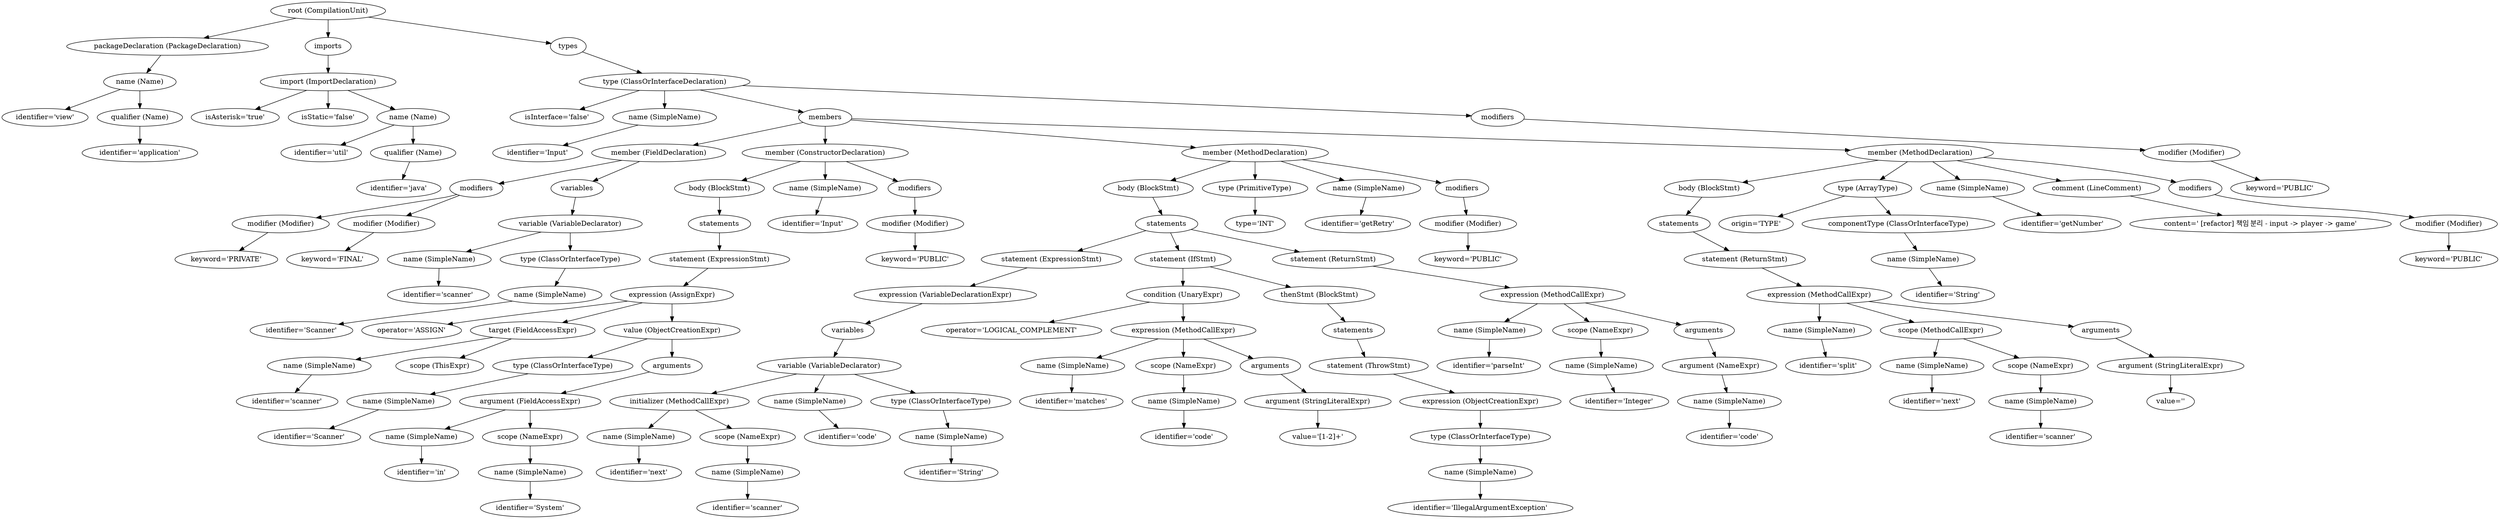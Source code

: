 digraph {
n0 [label="root (CompilationUnit)"];
n1 [label="packageDeclaration (PackageDeclaration)"];
n0 -> n1;
n2 [label="name (Name)"];
n1 -> n2;
n3 [label="identifier='view'"];
n2 -> n3;
n4 [label="qualifier (Name)"];
n2 -> n4;
n5 [label="identifier='application'"];
n4 -> n5;
n6 [label="imports"];
n0 -> n6;
n7 [label="import (ImportDeclaration)"];
n6 -> n7;
n8 [label="isAsterisk='true'"];
n7 -> n8;
n9 [label="isStatic='false'"];
n7 -> n9;
n10 [label="name (Name)"];
n7 -> n10;
n11 [label="identifier='util'"];
n10 -> n11;
n12 [label="qualifier (Name)"];
n10 -> n12;
n13 [label="identifier='java'"];
n12 -> n13;
n14 [label="types"];
n0 -> n14;
n15 [label="type (ClassOrInterfaceDeclaration)"];
n14 -> n15;
n16 [label="isInterface='false'"];
n15 -> n16;
n17 [label="name (SimpleName)"];
n15 -> n17;
n18 [label="identifier='Input'"];
n17 -> n18;
n19 [label="members"];
n15 -> n19;
n20 [label="member (FieldDeclaration)"];
n19 -> n20;
n21 [label="modifiers"];
n20 -> n21;
n22 [label="modifier (Modifier)"];
n21 -> n22;
n23 [label="keyword='PRIVATE'"];
n22 -> n23;
n24 [label="modifier (Modifier)"];
n21 -> n24;
n25 [label="keyword='FINAL'"];
n24 -> n25;
n26 [label="variables"];
n20 -> n26;
n27 [label="variable (VariableDeclarator)"];
n26 -> n27;
n28 [label="name (SimpleName)"];
n27 -> n28;
n29 [label="identifier='scanner'"];
n28 -> n29;
n30 [label="type (ClassOrInterfaceType)"];
n27 -> n30;
n31 [label="name (SimpleName)"];
n30 -> n31;
n32 [label="identifier='Scanner'"];
n31 -> n32;
n33 [label="member (ConstructorDeclaration)"];
n19 -> n33;
n34 [label="body (BlockStmt)"];
n33 -> n34;
n35 [label="statements"];
n34 -> n35;
n36 [label="statement (ExpressionStmt)"];
n35 -> n36;
n37 [label="expression (AssignExpr)"];
n36 -> n37;
n38 [label="operator='ASSIGN'"];
n37 -> n38;
n39 [label="target (FieldAccessExpr)"];
n37 -> n39;
n40 [label="name (SimpleName)"];
n39 -> n40;
n41 [label="identifier='scanner'"];
n40 -> n41;
n42 [label="scope (ThisExpr)"];
n39 -> n42;
n43 [label="value (ObjectCreationExpr)"];
n37 -> n43;
n44 [label="type (ClassOrInterfaceType)"];
n43 -> n44;
n45 [label="name (SimpleName)"];
n44 -> n45;
n46 [label="identifier='Scanner'"];
n45 -> n46;
n47 [label="arguments"];
n43 -> n47;
n48 [label="argument (FieldAccessExpr)"];
n47 -> n48;
n49 [label="name (SimpleName)"];
n48 -> n49;
n50 [label="identifier='in'"];
n49 -> n50;
n51 [label="scope (NameExpr)"];
n48 -> n51;
n52 [label="name (SimpleName)"];
n51 -> n52;
n53 [label="identifier='System'"];
n52 -> n53;
n54 [label="name (SimpleName)"];
n33 -> n54;
n55 [label="identifier='Input'"];
n54 -> n55;
n56 [label="modifiers"];
n33 -> n56;
n57 [label="modifier (Modifier)"];
n56 -> n57;
n58 [label="keyword='PUBLIC'"];
n57 -> n58;
n59 [label="member (MethodDeclaration)"];
n19 -> n59;
n60 [label="body (BlockStmt)"];
n59 -> n60;
n61 [label="statements"];
n60 -> n61;
n62 [label="statement (ExpressionStmt)"];
n61 -> n62;
n63 [label="expression (VariableDeclarationExpr)"];
n62 -> n63;
n64 [label="variables"];
n63 -> n64;
n65 [label="variable (VariableDeclarator)"];
n64 -> n65;
n66 [label="initializer (MethodCallExpr)"];
n65 -> n66;
n67 [label="name (SimpleName)"];
n66 -> n67;
n68 [label="identifier='next'"];
n67 -> n68;
n69 [label="scope (NameExpr)"];
n66 -> n69;
n70 [label="name (SimpleName)"];
n69 -> n70;
n71 [label="identifier='scanner'"];
n70 -> n71;
n72 [label="name (SimpleName)"];
n65 -> n72;
n73 [label="identifier='code'"];
n72 -> n73;
n74 [label="type (ClassOrInterfaceType)"];
n65 -> n74;
n75 [label="name (SimpleName)"];
n74 -> n75;
n76 [label="identifier='String'"];
n75 -> n76;
n77 [label="statement (IfStmt)"];
n61 -> n77;
n78 [label="condition (UnaryExpr)"];
n77 -> n78;
n79 [label="operator='LOGICAL_COMPLEMENT'"];
n78 -> n79;
n80 [label="expression (MethodCallExpr)"];
n78 -> n80;
n81 [label="name (SimpleName)"];
n80 -> n81;
n82 [label="identifier='matches'"];
n81 -> n82;
n83 [label="scope (NameExpr)"];
n80 -> n83;
n84 [label="name (SimpleName)"];
n83 -> n84;
n85 [label="identifier='code'"];
n84 -> n85;
n86 [label="arguments"];
n80 -> n86;
n87 [label="argument (StringLiteralExpr)"];
n86 -> n87;
n88 [label="value='[1-2]+'"];
n87 -> n88;
n89 [label="thenStmt (BlockStmt)"];
n77 -> n89;
n90 [label="statements"];
n89 -> n90;
n91 [label="statement (ThrowStmt)"];
n90 -> n91;
n92 [label="expression (ObjectCreationExpr)"];
n91 -> n92;
n93 [label="type (ClassOrInterfaceType)"];
n92 -> n93;
n94 [label="name (SimpleName)"];
n93 -> n94;
n95 [label="identifier='IllegalArgumentException'"];
n94 -> n95;
n96 [label="statement (ReturnStmt)"];
n61 -> n96;
n97 [label="expression (MethodCallExpr)"];
n96 -> n97;
n98 [label="name (SimpleName)"];
n97 -> n98;
n99 [label="identifier='parseInt'"];
n98 -> n99;
n100 [label="scope (NameExpr)"];
n97 -> n100;
n101 [label="name (SimpleName)"];
n100 -> n101;
n102 [label="identifier='Integer'"];
n101 -> n102;
n103 [label="arguments"];
n97 -> n103;
n104 [label="argument (NameExpr)"];
n103 -> n104;
n105 [label="name (SimpleName)"];
n104 -> n105;
n106 [label="identifier='code'"];
n105 -> n106;
n107 [label="type (PrimitiveType)"];
n59 -> n107;
n108 [label="type='INT'"];
n107 -> n108;
n109 [label="name (SimpleName)"];
n59 -> n109;
n110 [label="identifier='getRetry'"];
n109 -> n110;
n111 [label="modifiers"];
n59 -> n111;
n112 [label="modifier (Modifier)"];
n111 -> n112;
n113 [label="keyword='PUBLIC'"];
n112 -> n113;
n114 [label="member (MethodDeclaration)"];
n19 -> n114;
n115 [label="body (BlockStmt)"];
n114 -> n115;
n116 [label="statements"];
n115 -> n116;
n117 [label="statement (ReturnStmt)"];
n116 -> n117;
n118 [label="expression (MethodCallExpr)"];
n117 -> n118;
n119 [label="name (SimpleName)"];
n118 -> n119;
n120 [label="identifier='split'"];
n119 -> n120;
n121 [label="scope (MethodCallExpr)"];
n118 -> n121;
n122 [label="name (SimpleName)"];
n121 -> n122;
n123 [label="identifier='next'"];
n122 -> n123;
n124 [label="scope (NameExpr)"];
n121 -> n124;
n125 [label="name (SimpleName)"];
n124 -> n125;
n126 [label="identifier='scanner'"];
n125 -> n126;
n127 [label="arguments"];
n118 -> n127;
n128 [label="argument (StringLiteralExpr)"];
n127 -> n128;
n129 [label="value=''"];
n128 -> n129;
n130 [label="type (ArrayType)"];
n114 -> n130;
n131 [label="origin='TYPE'"];
n130 -> n131;
n132 [label="componentType (ClassOrInterfaceType)"];
n130 -> n132;
n133 [label="name (SimpleName)"];
n132 -> n133;
n134 [label="identifier='String'"];
n133 -> n134;
n135 [label="name (SimpleName)"];
n114 -> n135;
n136 [label="identifier='getNumber'"];
n135 -> n136;
n137 [label="comment (LineComment)"];
n114 -> n137;
n138 [label="content=' [refactor] 책임 분리 - input -> player -> game'"];
n137 -> n138;
n139 [label="modifiers"];
n114 -> n139;
n140 [label="modifier (Modifier)"];
n139 -> n140;
n141 [label="keyword='PUBLIC'"];
n140 -> n141;
n142 [label="modifiers"];
n15 -> n142;
n143 [label="modifier (Modifier)"];
n142 -> n143;
n144 [label="keyword='PUBLIC'"];
n143 -> n144;
}